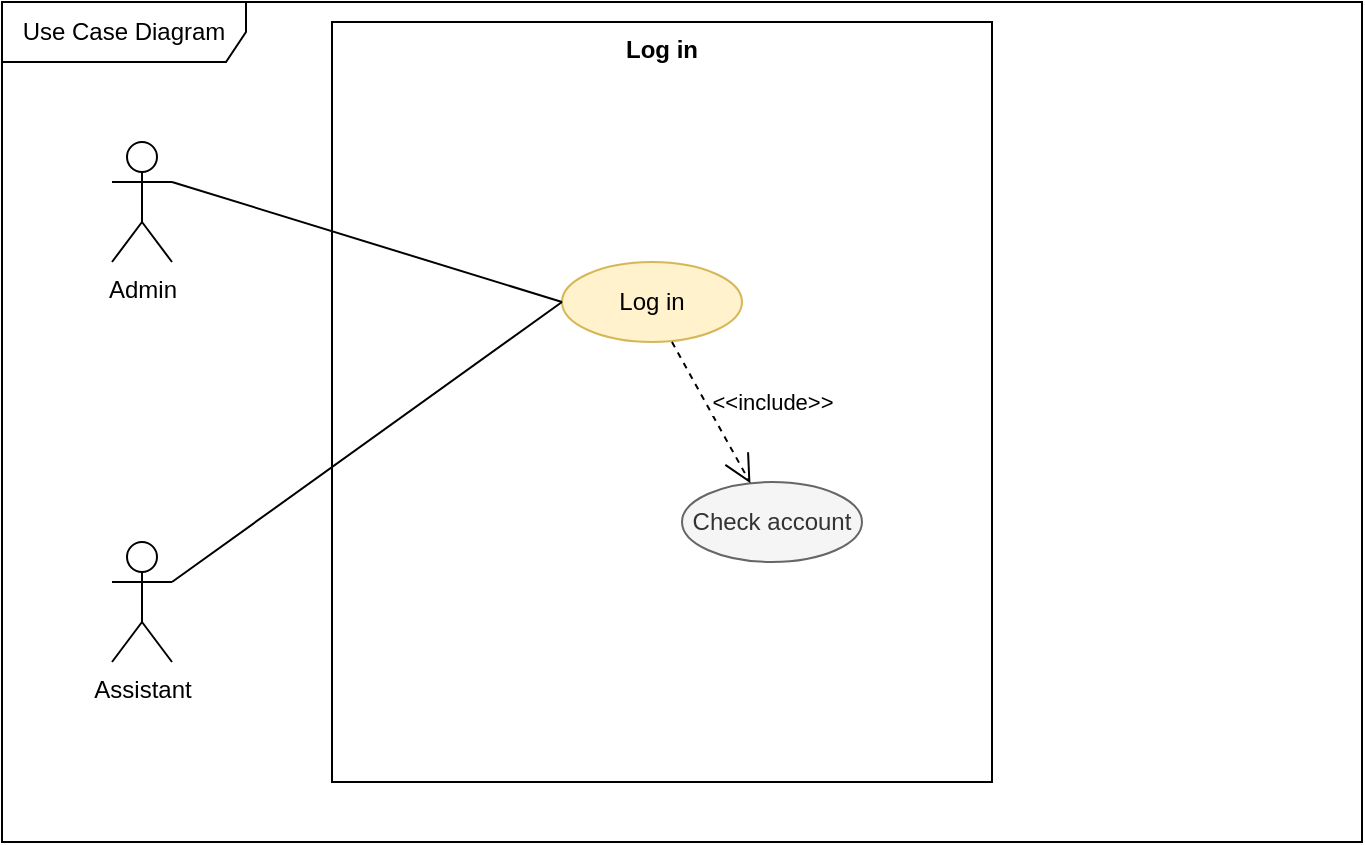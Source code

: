 <mxfile version="13.3.9" type="device"><diagram id="PFAQG3k8ioyqc2B77Cym" name="Page-1"><mxGraphModel dx="801" dy="513" grid="1" gridSize="10" guides="1" tooltips="1" connect="1" arrows="1" fold="1" page="1" pageScale="1" pageWidth="850" pageHeight="1100" math="0" shadow="0"><root><mxCell id="0"/><mxCell id="1" parent="0"/><mxCell id="TCSJECpcU5ownWHkjOFt-2" value="Use Case Diagram" style="shape=umlFrame;whiteSpace=wrap;html=1;width=122;height=30;" parent="1" vertex="1"><mxGeometry x="85" y="210" width="680" height="420" as="geometry"/></mxCell><mxCell id="TCSJECpcU5ownWHkjOFt-17" value="" style="html=1;" parent="1" vertex="1"><mxGeometry x="250" y="220" width="330" height="380" as="geometry"/></mxCell><mxCell id="TCSJECpcU5ownWHkjOFt-19" value="Admin" style="shape=umlActor;verticalLabelPosition=bottom;verticalAlign=top;html=1;" parent="1" vertex="1"><mxGeometry x="140" y="280" width="30" height="60" as="geometry"/></mxCell><mxCell id="TCSJECpcU5ownWHkjOFt-21" value="Assistant" style="shape=umlActor;verticalLabelPosition=bottom;verticalAlign=top;html=1;" parent="1" vertex="1"><mxGeometry x="140" y="480" width="30" height="60" as="geometry"/></mxCell><mxCell id="TCSJECpcU5ownWHkjOFt-22" value="Log in" style="ellipse;whiteSpace=wrap;html=1;fillColor=#fff2cc;strokeColor=#d6b656;" parent="1" vertex="1"><mxGeometry x="365" y="340" width="90" height="40" as="geometry"/></mxCell><mxCell id="TCSJECpcU5ownWHkjOFt-29" value="Check account" style="ellipse;whiteSpace=wrap;html=1;fillColor=#f5f5f5;strokeColor=#666666;fontColor=#333333;" parent="1" vertex="1"><mxGeometry x="425" y="450" width="90" height="40" as="geometry"/></mxCell><mxCell id="TCSJECpcU5ownWHkjOFt-51" value="Log in" style="text;align=center;fontStyle=1;verticalAlign=middle;spacingLeft=3;spacingRight=3;strokeColor=none;rotatable=0;points=[[0,0.5],[1,0.5]];portConstraint=eastwest;" parent="1" vertex="1"><mxGeometry x="375" y="220" width="80" height="26" as="geometry"/></mxCell><mxCell id="TCSJECpcU5ownWHkjOFt-52" value="" style="endArrow=none;html=1;entryX=0;entryY=0.5;entryDx=0;entryDy=0;exitX=1;exitY=0.333;exitDx=0;exitDy=0;exitPerimeter=0;" parent="1" source="TCSJECpcU5ownWHkjOFt-19" target="TCSJECpcU5ownWHkjOFt-22" edge="1"><mxGeometry relative="1" as="geometry"><mxPoint x="190" y="309.5" as="sourcePoint"/><mxPoint x="350" y="309.5" as="targetPoint"/></mxGeometry></mxCell><mxCell id="TCSJECpcU5ownWHkjOFt-65" value="" style="endArrow=none;html=1;entryX=0;entryY=0.5;entryDx=0;entryDy=0;exitX=1;exitY=0.333;exitDx=0;exitDy=0;exitPerimeter=0;" parent="1" source="TCSJECpcU5ownWHkjOFt-21" target="TCSJECpcU5ownWHkjOFt-22" edge="1"><mxGeometry relative="1" as="geometry"><mxPoint x="240" y="370" as="sourcePoint"/><mxPoint x="370" y="354" as="targetPoint"/></mxGeometry></mxCell><mxCell id="PA7bcoqrqmx_qKqhYvqj-1" value="&amp;lt;&amp;lt;include&amp;gt;&amp;gt;" style="endArrow=open;endSize=12;dashed=1;html=1;exitX=0.611;exitY=1;exitDx=0;exitDy=0;exitPerimeter=0;" edge="1" parent="1" source="TCSJECpcU5ownWHkjOFt-22" target="TCSJECpcU5ownWHkjOFt-29"><mxGeometry x="0.251" y="29" width="160" relative="1" as="geometry"><mxPoint x="355" y="410" as="sourcePoint"/><mxPoint x="515" y="410" as="targetPoint"/><mxPoint as="offset"/></mxGeometry></mxCell></root></mxGraphModel></diagram></mxfile>